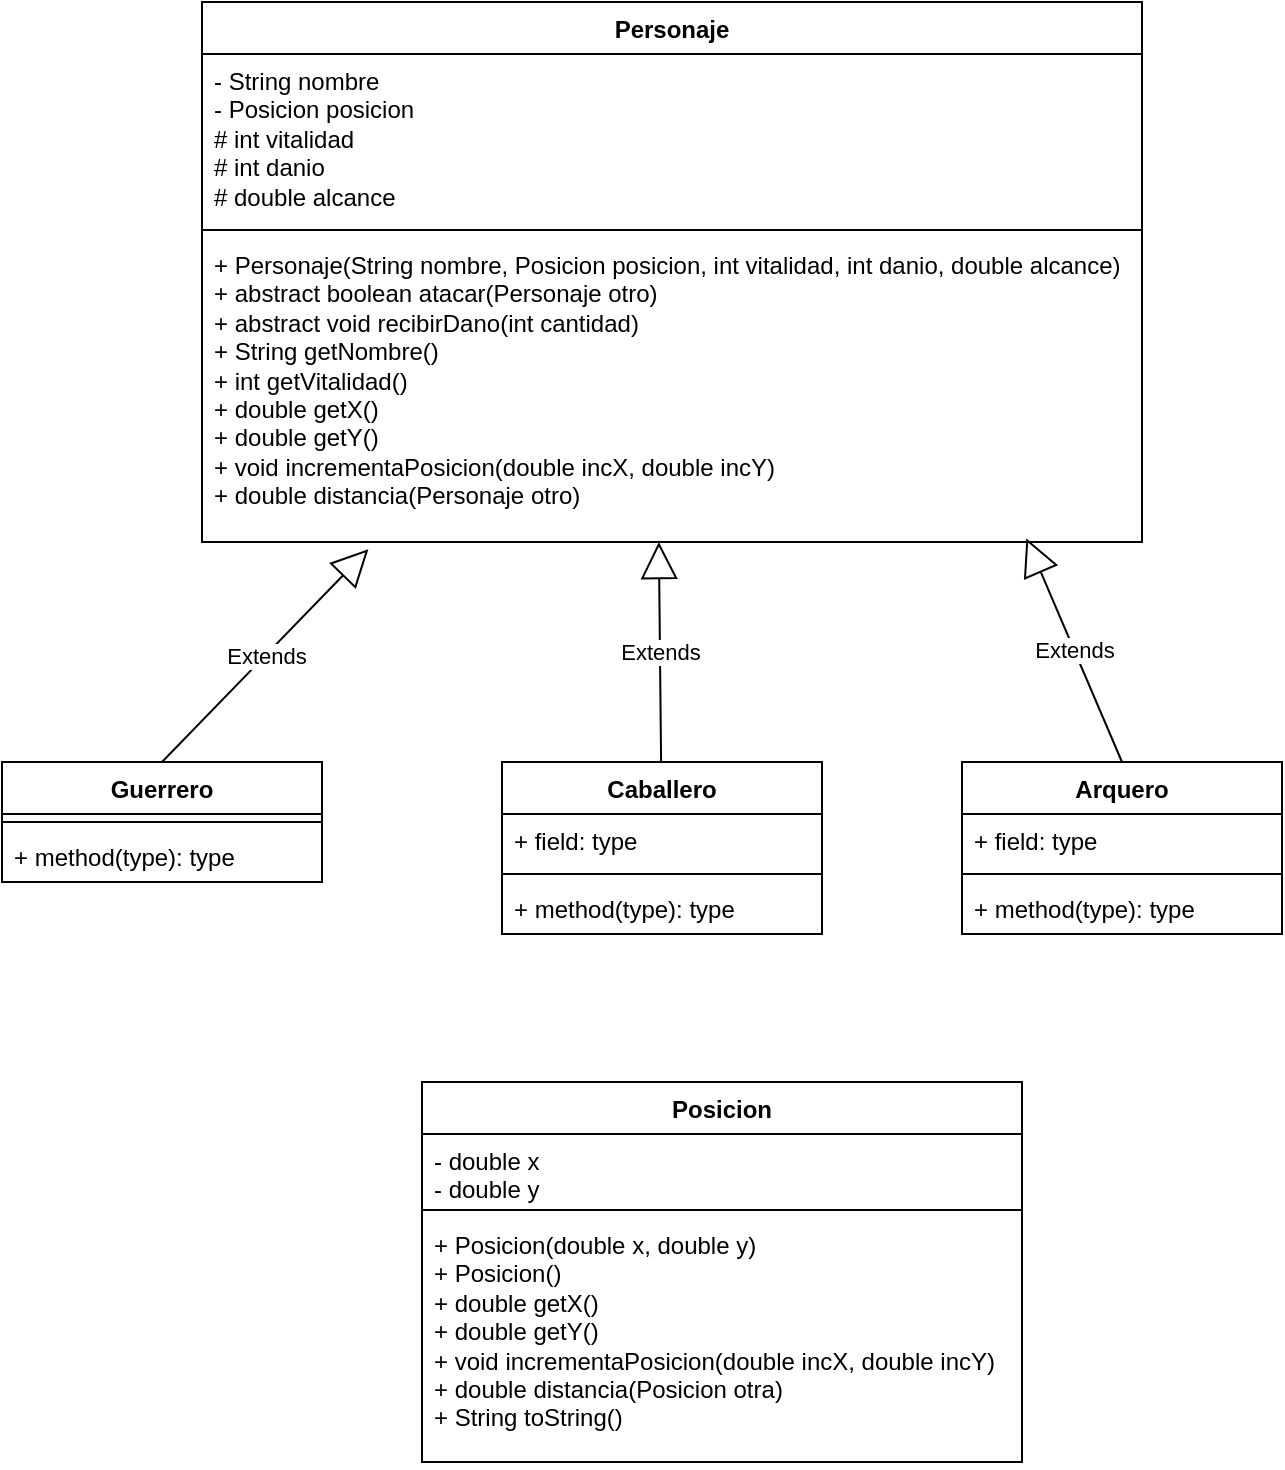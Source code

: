<mxfile>
    <diagram id="aiQsn-LDvrHjr9ZJTR7c" name="Página-1">
        <mxGraphModel dx="624" dy="493" grid="1" gridSize="10" guides="1" tooltips="1" connect="1" arrows="1" fold="1" page="1" pageScale="1" pageWidth="827" pageHeight="1169" background="#ffffff" math="0" shadow="0">
            <root>
                <mxCell id="0"/>
                <mxCell id="1" parent="0"/>
                <mxCell id="2" value="Personaje" style="swimlane;fontStyle=1;align=center;verticalAlign=top;childLayout=stackLayout;horizontal=1;startSize=26;horizontalStack=0;resizeParent=1;resizeParentMax=0;resizeLast=0;collapsible=1;marginBottom=0;whiteSpace=wrap;html=1;" vertex="1" parent="1">
                    <mxGeometry x="120" y="20" width="470" height="270" as="geometry"/>
                </mxCell>
                <mxCell id="3" value="&lt;div&gt;- String nombre&lt;/div&gt;- Posicion posicion&lt;div&gt;# int vitalidad&lt;/div&gt;&lt;div&gt;# int danio&lt;/div&gt;&lt;div&gt;# double alcance&lt;/div&gt;" style="text;strokeColor=none;fillColor=none;align=left;verticalAlign=top;spacingLeft=4;spacingRight=4;overflow=hidden;rotatable=0;points=[[0,0.5],[1,0.5]];portConstraint=eastwest;whiteSpace=wrap;html=1;" vertex="1" parent="2">
                    <mxGeometry y="26" width="470" height="84" as="geometry"/>
                </mxCell>
                <mxCell id="4" value="" style="line;strokeWidth=1;fillColor=none;align=left;verticalAlign=middle;spacingTop=-1;spacingLeft=3;spacingRight=3;rotatable=0;labelPosition=right;points=[];portConstraint=eastwest;strokeColor=inherit;" vertex="1" parent="2">
                    <mxGeometry y="110" width="470" height="8" as="geometry"/>
                </mxCell>
                <mxCell id="5" value="+ Personaje(String nombre, Posicion posicion, int vitalidad, int danio, double alcance)&lt;div&gt;+ abstract boolean atacar(Personaje otro)&lt;/div&gt;&lt;div&gt;+ abstract void recibirDano(int cantidad)&lt;/div&gt;&lt;div&gt;+ String getNombre()&lt;/div&gt;&lt;div&gt;+ int getVitalidad()&lt;/div&gt;&lt;div&gt;+ double getX()&lt;/div&gt;&lt;div&gt;+ double getY()&lt;/div&gt;&lt;div&gt;+ void incrementaPosicion(double incX, double incY)&lt;/div&gt;&lt;div&gt;+ double distancia(Personaje otro)&lt;/div&gt;" style="text;strokeColor=none;fillColor=none;align=left;verticalAlign=top;spacingLeft=4;spacingRight=4;overflow=hidden;rotatable=0;points=[[0,0.5],[1,0.5]];portConstraint=eastwest;whiteSpace=wrap;html=1;" vertex="1" parent="2">
                    <mxGeometry y="118" width="470" height="152" as="geometry"/>
                </mxCell>
                <mxCell id="6" value="Guerrero" style="swimlane;fontStyle=1;align=center;verticalAlign=top;childLayout=stackLayout;horizontal=1;startSize=26;horizontalStack=0;resizeParent=1;resizeParentMax=0;resizeLast=0;collapsible=1;marginBottom=0;whiteSpace=wrap;html=1;" vertex="1" parent="1">
                    <mxGeometry x="20" y="400" width="160" height="60" as="geometry"/>
                </mxCell>
                <mxCell id="8" value="" style="line;strokeWidth=1;fillColor=none;align=left;verticalAlign=middle;spacingTop=-1;spacingLeft=3;spacingRight=3;rotatable=0;labelPosition=right;points=[];portConstraint=eastwest;strokeColor=inherit;" vertex="1" parent="6">
                    <mxGeometry y="26" width="160" height="8" as="geometry"/>
                </mxCell>
                <mxCell id="9" value="+ method(type): type" style="text;strokeColor=none;fillColor=none;align=left;verticalAlign=top;spacingLeft=4;spacingRight=4;overflow=hidden;rotatable=0;points=[[0,0.5],[1,0.5]];portConstraint=eastwest;whiteSpace=wrap;html=1;" vertex="1" parent="6">
                    <mxGeometry y="34" width="160" height="26" as="geometry"/>
                </mxCell>
                <mxCell id="10" value="Caballero" style="swimlane;fontStyle=1;align=center;verticalAlign=top;childLayout=stackLayout;horizontal=1;startSize=26;horizontalStack=0;resizeParent=1;resizeParentMax=0;resizeLast=0;collapsible=1;marginBottom=0;whiteSpace=wrap;html=1;" vertex="1" parent="1">
                    <mxGeometry x="270" y="400" width="160" height="86" as="geometry"/>
                </mxCell>
                <mxCell id="11" value="+ field: type" style="text;strokeColor=none;fillColor=none;align=left;verticalAlign=top;spacingLeft=4;spacingRight=4;overflow=hidden;rotatable=0;points=[[0,0.5],[1,0.5]];portConstraint=eastwest;whiteSpace=wrap;html=1;" vertex="1" parent="10">
                    <mxGeometry y="26" width="160" height="26" as="geometry"/>
                </mxCell>
                <mxCell id="12" value="" style="line;strokeWidth=1;fillColor=none;align=left;verticalAlign=middle;spacingTop=-1;spacingLeft=3;spacingRight=3;rotatable=0;labelPosition=right;points=[];portConstraint=eastwest;strokeColor=inherit;" vertex="1" parent="10">
                    <mxGeometry y="52" width="160" height="8" as="geometry"/>
                </mxCell>
                <mxCell id="13" value="+ method(type): type" style="text;strokeColor=none;fillColor=none;align=left;verticalAlign=top;spacingLeft=4;spacingRight=4;overflow=hidden;rotatable=0;points=[[0,0.5],[1,0.5]];portConstraint=eastwest;whiteSpace=wrap;html=1;" vertex="1" parent="10">
                    <mxGeometry y="60" width="160" height="26" as="geometry"/>
                </mxCell>
                <mxCell id="14" value="Arquero" style="swimlane;fontStyle=1;align=center;verticalAlign=top;childLayout=stackLayout;horizontal=1;startSize=26;horizontalStack=0;resizeParent=1;resizeParentMax=0;resizeLast=0;collapsible=1;marginBottom=0;whiteSpace=wrap;html=1;" vertex="1" parent="1">
                    <mxGeometry x="500" y="400" width="160" height="86" as="geometry"/>
                </mxCell>
                <mxCell id="15" value="+ field: type" style="text;strokeColor=none;fillColor=none;align=left;verticalAlign=top;spacingLeft=4;spacingRight=4;overflow=hidden;rotatable=0;points=[[0,0.5],[1,0.5]];portConstraint=eastwest;whiteSpace=wrap;html=1;" vertex="1" parent="14">
                    <mxGeometry y="26" width="160" height="26" as="geometry"/>
                </mxCell>
                <mxCell id="16" value="" style="line;strokeWidth=1;fillColor=none;align=left;verticalAlign=middle;spacingTop=-1;spacingLeft=3;spacingRight=3;rotatable=0;labelPosition=right;points=[];portConstraint=eastwest;strokeColor=inherit;" vertex="1" parent="14">
                    <mxGeometry y="52" width="160" height="8" as="geometry"/>
                </mxCell>
                <mxCell id="17" value="+ method(type): type" style="text;strokeColor=none;fillColor=none;align=left;verticalAlign=top;spacingLeft=4;spacingRight=4;overflow=hidden;rotatable=0;points=[[0,0.5],[1,0.5]];portConstraint=eastwest;whiteSpace=wrap;html=1;" vertex="1" parent="14">
                    <mxGeometry y="60" width="160" height="26" as="geometry"/>
                </mxCell>
                <mxCell id="18" value="Extends" style="endArrow=block;endSize=16;endFill=0;html=1;exitX=0.5;exitY=0;exitDx=0;exitDy=0;entryX=0.177;entryY=1.024;entryDx=0;entryDy=0;entryPerimeter=0;" edge="1" parent="1" source="6" target="5">
                    <mxGeometry width="160" relative="1" as="geometry">
                        <mxPoint x="110" y="360" as="sourcePoint"/>
                        <mxPoint x="220" y="270" as="targetPoint"/>
                    </mxGeometry>
                </mxCell>
                <mxCell id="19" value="Extends" style="endArrow=block;endSize=16;endFill=0;html=1;exitX=0.5;exitY=0;exitDx=0;exitDy=0;entryX=0.877;entryY=0.988;entryDx=0;entryDy=0;entryPerimeter=0;" edge="1" parent="1" source="14" target="5">
                    <mxGeometry width="160" relative="1" as="geometry">
                        <mxPoint x="470" y="350" as="sourcePoint"/>
                        <mxPoint x="500" y="270" as="targetPoint"/>
                    </mxGeometry>
                </mxCell>
                <mxCell id="20" value="Extends" style="endArrow=block;endSize=16;endFill=0;html=1;entryX=0.486;entryY=1;entryDx=0;entryDy=0;entryPerimeter=0;" edge="1" parent="1" source="10" target="5">
                    <mxGeometry width="160" relative="1" as="geometry">
                        <mxPoint x="230" y="350" as="sourcePoint"/>
                        <mxPoint x="355" y="270" as="targetPoint"/>
                    </mxGeometry>
                </mxCell>
                <mxCell id="21" value="Posicion" style="swimlane;fontStyle=1;align=center;verticalAlign=top;childLayout=stackLayout;horizontal=1;startSize=26;horizontalStack=0;resizeParent=1;resizeParentMax=0;resizeLast=0;collapsible=1;marginBottom=0;whiteSpace=wrap;html=1;" vertex="1" parent="1">
                    <mxGeometry x="230" y="560" width="300" height="190" as="geometry"/>
                </mxCell>
                <mxCell id="22" value="- double x&lt;div&gt;- double y&lt;/div&gt;" style="text;strokeColor=none;fillColor=none;align=left;verticalAlign=top;spacingLeft=4;spacingRight=4;overflow=hidden;rotatable=0;points=[[0,0.5],[1,0.5]];portConstraint=eastwest;whiteSpace=wrap;html=1;" vertex="1" parent="21">
                    <mxGeometry y="26" width="300" height="34" as="geometry"/>
                </mxCell>
                <mxCell id="23" value="" style="line;strokeWidth=1;fillColor=none;align=left;verticalAlign=middle;spacingTop=-1;spacingLeft=3;spacingRight=3;rotatable=0;labelPosition=right;points=[];portConstraint=eastwest;strokeColor=inherit;" vertex="1" parent="21">
                    <mxGeometry y="60" width="300" height="8" as="geometry"/>
                </mxCell>
                <mxCell id="24" value="+ Posicion(double x, double y)&lt;div&gt;+ Posicion()&lt;br&gt;&lt;div&gt;+ double getX()&lt;/div&gt;&lt;div&gt;+ double getY()&lt;/div&gt;&lt;div&gt;+ void incrementaPosicion(double incX, double incY)&lt;/div&gt;&lt;div&gt;+ double distancia(Posicion otra)&lt;/div&gt;&lt;/div&gt;&lt;div&gt;+ String toString()&lt;/div&gt;" style="text;strokeColor=none;fillColor=none;align=left;verticalAlign=top;spacingLeft=4;spacingRight=4;overflow=hidden;rotatable=0;points=[[0,0.5],[1,0.5]];portConstraint=eastwest;whiteSpace=wrap;html=1;" vertex="1" parent="21">
                    <mxGeometry y="68" width="300" height="122" as="geometry"/>
                </mxCell>
            </root>
        </mxGraphModel>
    </diagram>
</mxfile>